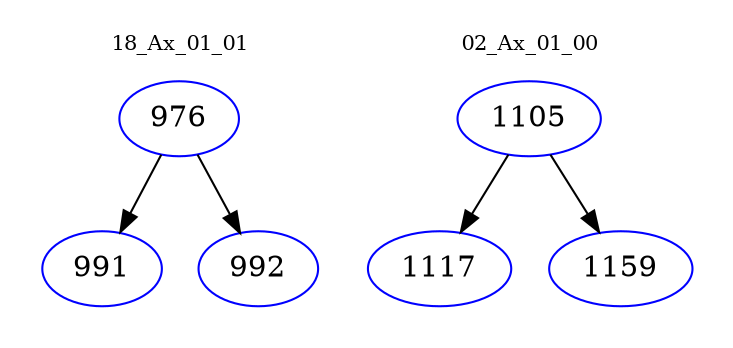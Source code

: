 digraph{
subgraph cluster_0 {
color = white
label = "18_Ax_01_01";
fontsize=10;
T0_976 [label="976", color="blue"]
T0_976 -> T0_991 [color="black"]
T0_991 [label="991", color="blue"]
T0_976 -> T0_992 [color="black"]
T0_992 [label="992", color="blue"]
}
subgraph cluster_1 {
color = white
label = "02_Ax_01_00";
fontsize=10;
T1_1105 [label="1105", color="blue"]
T1_1105 -> T1_1117 [color="black"]
T1_1117 [label="1117", color="blue"]
T1_1105 -> T1_1159 [color="black"]
T1_1159 [label="1159", color="blue"]
}
}
